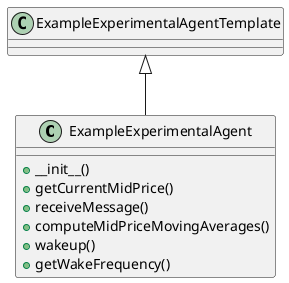 @startuml
class ExampleExperimentalAgent {
  + __init__()
  + getCurrentMidPrice()
  + receiveMessage()
  + computeMidPriceMovingAverages()
  + wakeup()
  + getWakeFrequency()
}
ExampleExperimentalAgentTemplate <|-- ExampleExperimentalAgent
@enduml